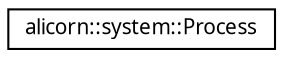 digraph "Иерархия классов. Графический вид."
{
 // INTERACTIVE_SVG=YES
  edge [fontname="Verdana",fontsize="10",labelfontname="Verdana",labelfontsize="10"];
  node [fontname="Verdana",fontsize="10",shape=record];
  rankdir="LR";
  Node1 [label="alicorn::system::Process",height=0.2,width=0.4,color="black", fillcolor="white", style="filled",URL="$a00117.html",tooltip="Класс входит в Проект System   Класс для запуска других программ. "];
}
